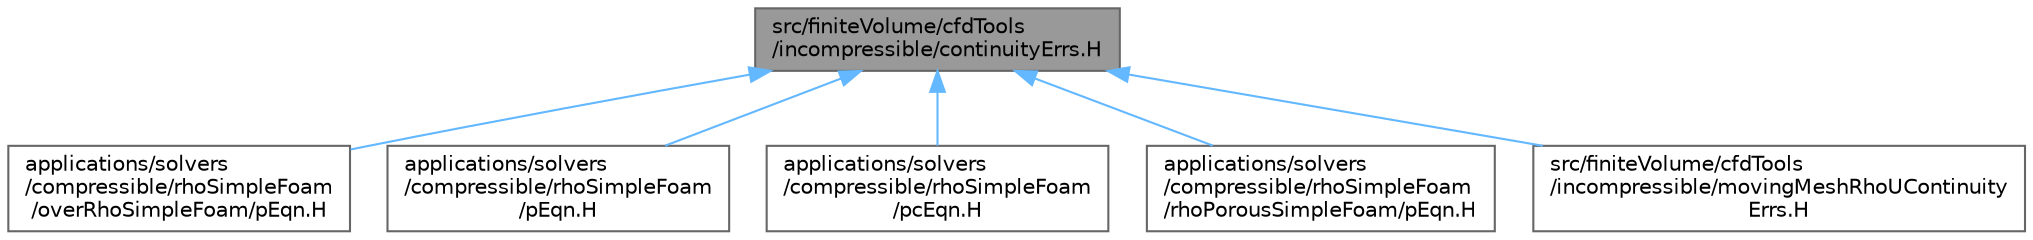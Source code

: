 digraph "src/finiteVolume/cfdTools/incompressible/continuityErrs.H"
{
 // LATEX_PDF_SIZE
  bgcolor="transparent";
  edge [fontname=Helvetica,fontsize=10,labelfontname=Helvetica,labelfontsize=10];
  node [fontname=Helvetica,fontsize=10,shape=box,height=0.2,width=0.4];
  Node1 [id="Node000001",label="src/finiteVolume/cfdTools\l/incompressible/continuityErrs.H",height=0.2,width=0.4,color="gray40", fillcolor="grey60", style="filled", fontcolor="black",tooltip="Calculates and prints the continuity errors."];
  Node1 -> Node2 [id="edge1_Node000001_Node000002",dir="back",color="steelblue1",style="solid",tooltip=" "];
  Node2 [id="Node000002",label="applications/solvers\l/compressible/rhoSimpleFoam\l/overRhoSimpleFoam/pEqn.H",height=0.2,width=0.4,color="grey40", fillcolor="white", style="filled",URL="$compressible_2rhoSimpleFoam_2overRhoSimpleFoam_2pEqn_8H.html",tooltip=" "];
  Node1 -> Node3 [id="edge2_Node000001_Node000003",dir="back",color="steelblue1",style="solid",tooltip=" "];
  Node3 [id="Node000003",label="applications/solvers\l/compressible/rhoSimpleFoam\l/pEqn.H",height=0.2,width=0.4,color="grey40", fillcolor="white", style="filled",URL="$compressible_2rhoSimpleFoam_2pEqn_8H.html",tooltip=" "];
  Node1 -> Node4 [id="edge3_Node000001_Node000004",dir="back",color="steelblue1",style="solid",tooltip=" "];
  Node4 [id="Node000004",label="applications/solvers\l/compressible/rhoSimpleFoam\l/pcEqn.H",height=0.2,width=0.4,color="grey40", fillcolor="white", style="filled",URL="$compressible_2rhoSimpleFoam_2pcEqn_8H.html",tooltip=" "];
  Node1 -> Node5 [id="edge4_Node000001_Node000005",dir="back",color="steelblue1",style="solid",tooltip=" "];
  Node5 [id="Node000005",label="applications/solvers\l/compressible/rhoSimpleFoam\l/rhoPorousSimpleFoam/pEqn.H",height=0.2,width=0.4,color="grey40", fillcolor="white", style="filled",URL="$compressible_2rhoSimpleFoam_2rhoPorousSimpleFoam_2pEqn_8H.html",tooltip=" "];
  Node1 -> Node6 [id="edge5_Node000001_Node000006",dir="back",color="steelblue1",style="solid",tooltip=" "];
  Node6 [id="Node000006",label="src/finiteVolume/cfdTools\l/incompressible/movingMeshRhoUContinuity\lErrs.H",height=0.2,width=0.4,color="grey40", fillcolor="white", style="filled",URL="$movingMeshRhoUContinuityErrs_8H.html",tooltip="Calculates and prints the continuity errors for moving mesh calculation."];
}

